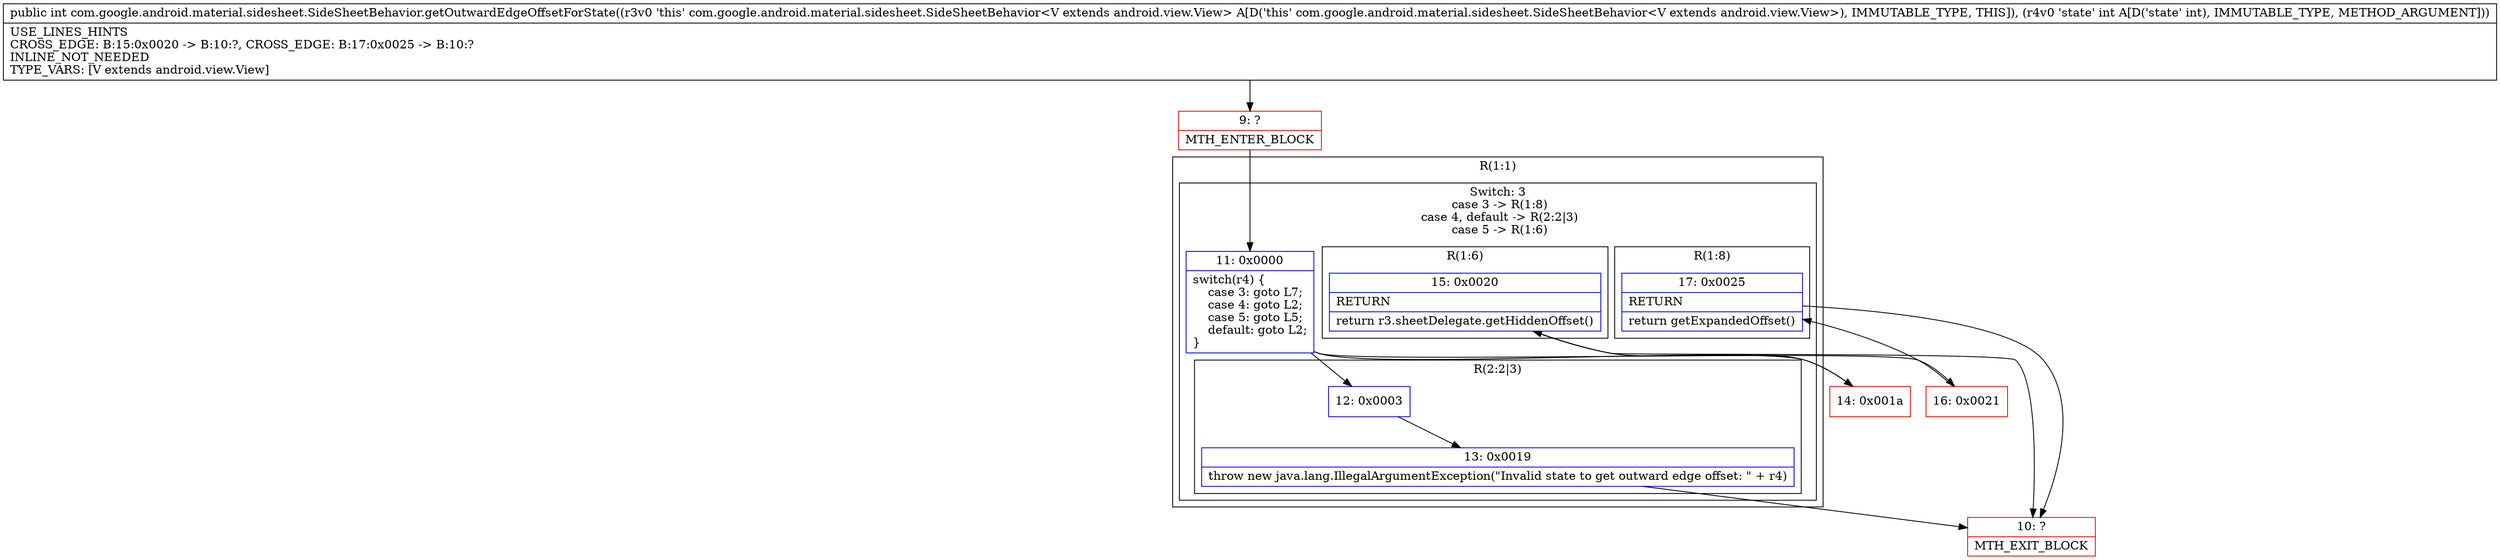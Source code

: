 digraph "CFG forcom.google.android.material.sidesheet.SideSheetBehavior.getOutwardEdgeOffsetForState(I)I" {
subgraph cluster_Region_1938944674 {
label = "R(1:1)";
node [shape=record,color=blue];
subgraph cluster_SwitchRegion_12940434 {
label = "Switch: 3
 case 3 -> R(1:8)
 case 4, default -> R(2:2|3)
 case 5 -> R(1:6)";
node [shape=record,color=blue];
Node_11 [shape=record,label="{11\:\ 0x0000|switch(r4) \{\l    case 3: goto L7;\l    case 4: goto L2;\l    case 5: goto L5;\l    default: goto L2;\l\}\l}"];
subgraph cluster_Region_1863369230 {
label = "R(1:8)";
node [shape=record,color=blue];
Node_17 [shape=record,label="{17\:\ 0x0025|RETURN\l|return getExpandedOffset()\l}"];
}
subgraph cluster_Region_134768380 {
label = "R(2:2|3)";
node [shape=record,color=blue];
Node_12 [shape=record,label="{12\:\ 0x0003}"];
Node_13 [shape=record,label="{13\:\ 0x0019|throw new java.lang.IllegalArgumentException(\"Invalid state to get outward edge offset: \" + r4)\l}"];
}
subgraph cluster_Region_1961923005 {
label = "R(1:6)";
node [shape=record,color=blue];
Node_15 [shape=record,label="{15\:\ 0x0020|RETURN\l|return r3.sheetDelegate.getHiddenOffset()\l}"];
}
}
}
Node_9 [shape=record,color=red,label="{9\:\ ?|MTH_ENTER_BLOCK\l}"];
Node_10 [shape=record,color=red,label="{10\:\ ?|MTH_EXIT_BLOCK\l}"];
Node_14 [shape=record,color=red,label="{14\:\ 0x001a}"];
Node_16 [shape=record,color=red,label="{16\:\ 0x0021}"];
MethodNode[shape=record,label="{public int com.google.android.material.sidesheet.SideSheetBehavior.getOutwardEdgeOffsetForState((r3v0 'this' com.google.android.material.sidesheet.SideSheetBehavior\<V extends android.view.View\> A[D('this' com.google.android.material.sidesheet.SideSheetBehavior\<V extends android.view.View\>), IMMUTABLE_TYPE, THIS]), (r4v0 'state' int A[D('state' int), IMMUTABLE_TYPE, METHOD_ARGUMENT]))  | USE_LINES_HINTS\lCROSS_EDGE: B:15:0x0020 \-\> B:10:?, CROSS_EDGE: B:17:0x0025 \-\> B:10:?\lINLINE_NOT_NEEDED\lTYPE_VARS: [V extends android.view.View]\l}"];
MethodNode -> Node_9;Node_11 -> Node_12;
Node_11 -> Node_14;
Node_11 -> Node_16;
Node_17 -> Node_10;
Node_12 -> Node_13;
Node_13 -> Node_10;
Node_15 -> Node_10;
Node_9 -> Node_11;
Node_14 -> Node_15;
Node_16 -> Node_17;
}

